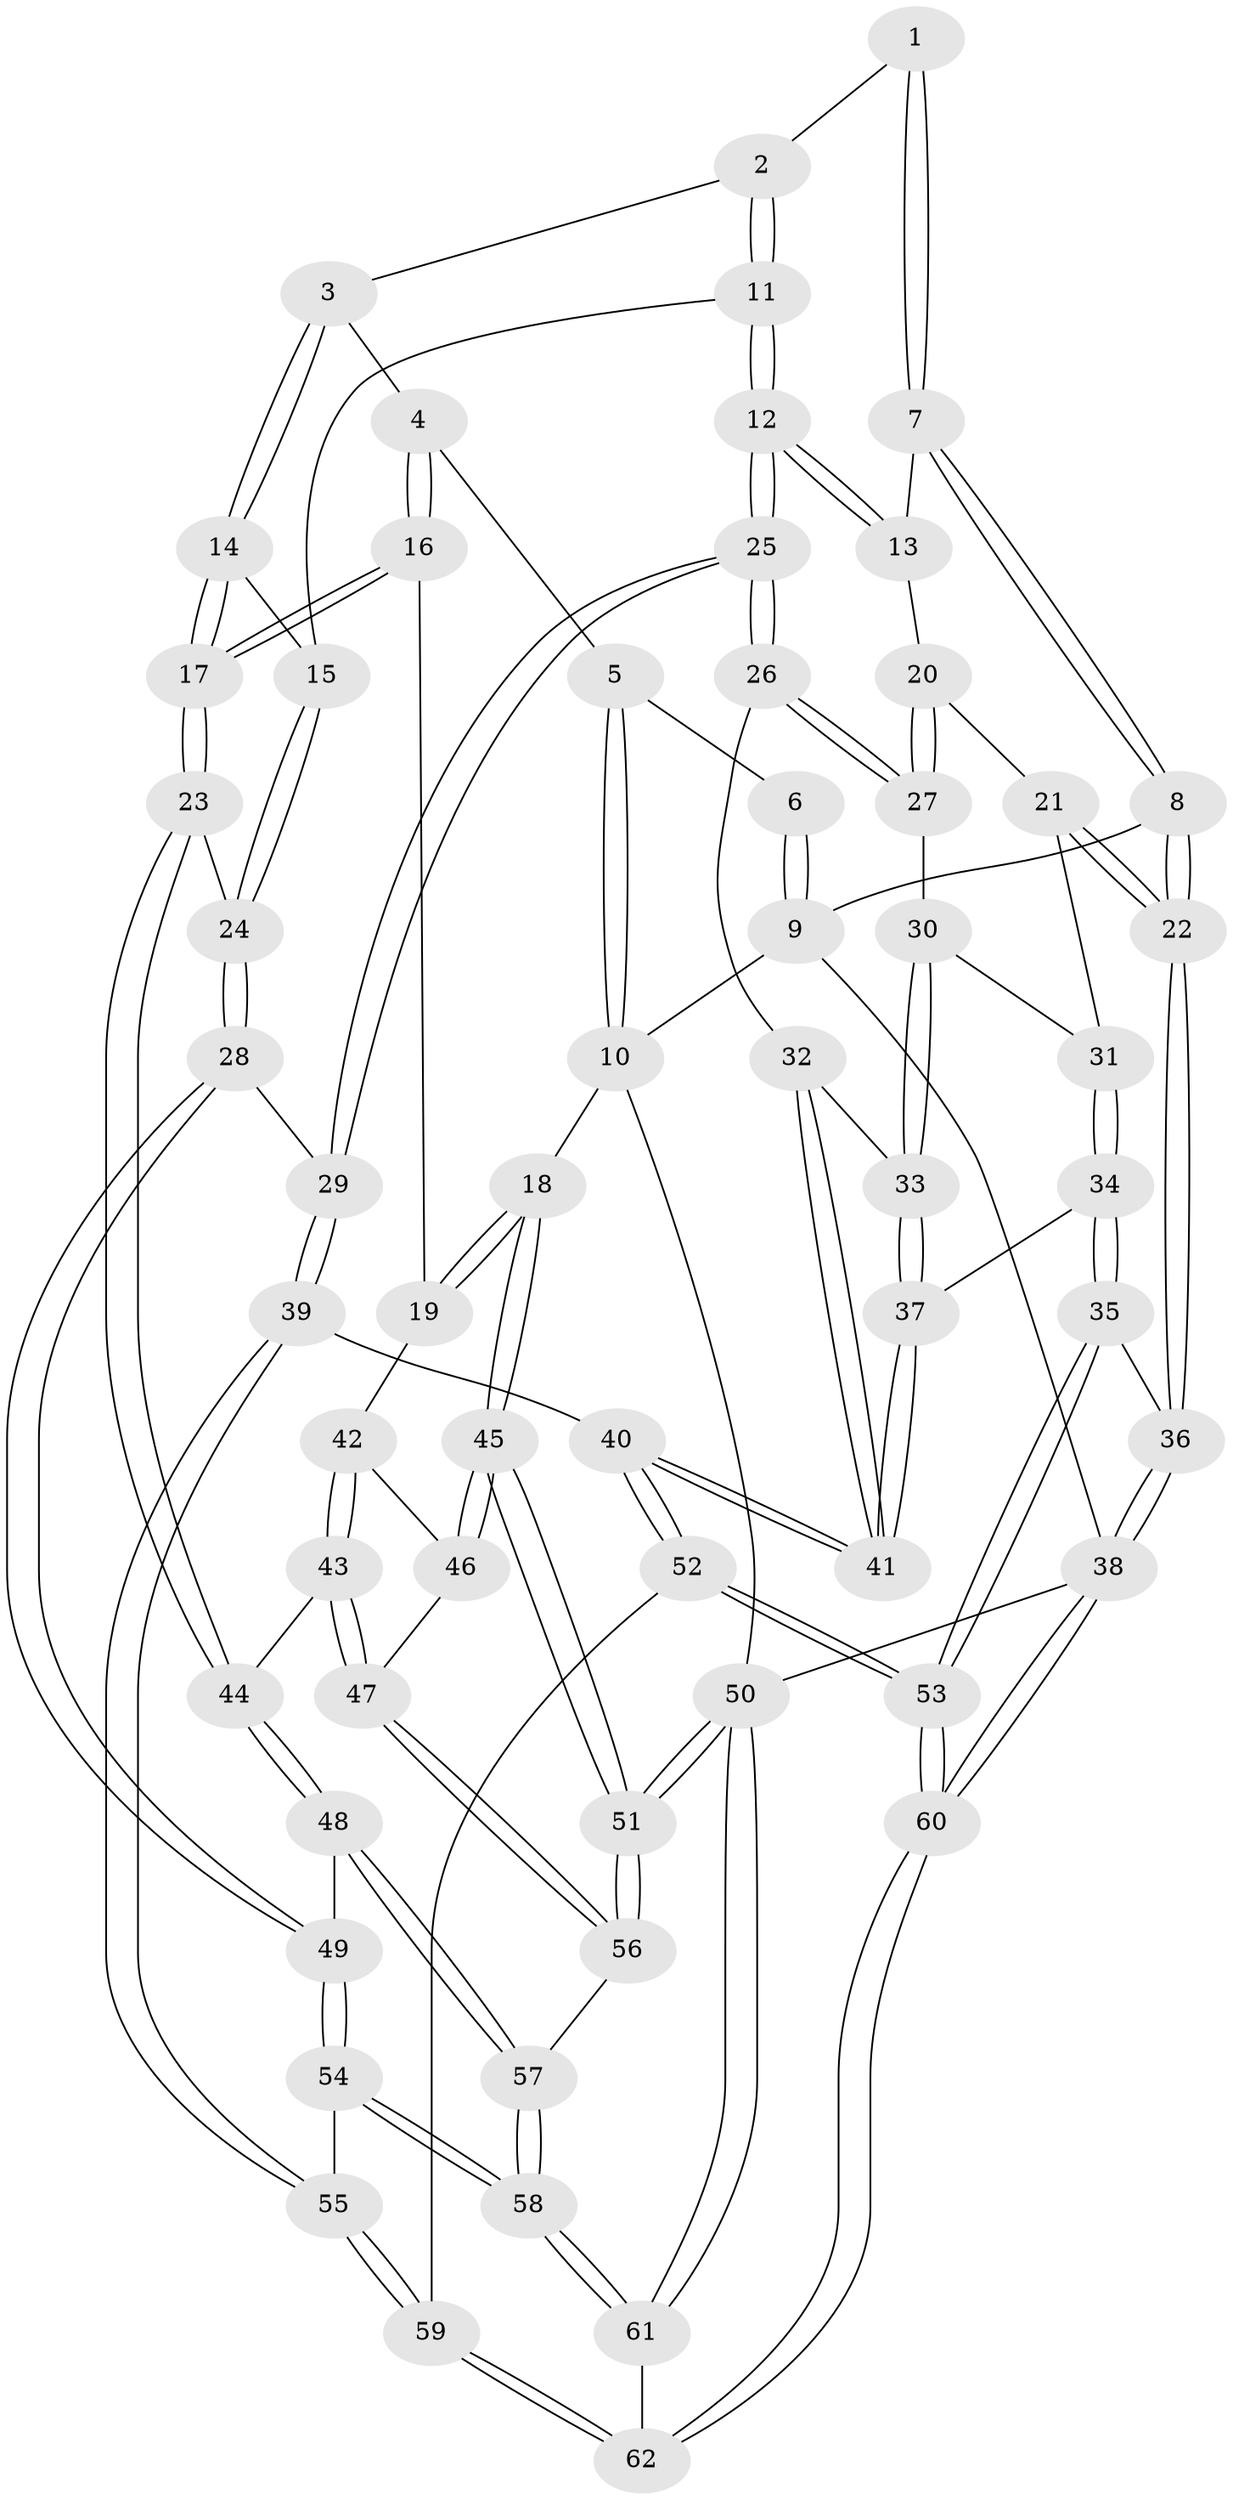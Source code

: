 // coarse degree distribution, {2: 0.0967741935483871, 3: 0.5483870967741935, 5: 0.03225806451612903, 4: 0.2903225806451613, 6: 0.03225806451612903}
// Generated by graph-tools (version 1.1) at 2025/54/03/04/25 22:54:13]
// undirected, 62 vertices, 152 edges
graph export_dot {
  node [color=gray90,style=filled];
  1 [pos="+0.3917044177499748+0.08684382143956305"];
  2 [pos="+0.4952208366758785+0.1409493509393735"];
  3 [pos="+0.7565730755102456+0.013155385525163123"];
  4 [pos="+0.7638461533964435+0.005670289529592973"];
  5 [pos="+0.8228242684257503+0"];
  6 [pos="+0.286847933542478+0"];
  7 [pos="+0.29873206316426576+0.18348487986305212"];
  8 [pos="+0+0"];
  9 [pos="+0+0"];
  10 [pos="+1+0"];
  11 [pos="+0.45398619956213976+0.26748363725409763"];
  12 [pos="+0.4455902342607171+0.2791967316805742"];
  13 [pos="+0.30679590148754016+0.21382681490110855"];
  14 [pos="+0.6843024017393421+0.1834961493294524"];
  15 [pos="+0.569628967639853+0.26113440549524286"];
  16 [pos="+0.8989768509861922+0.34667696700007766"];
  17 [pos="+0.6483195153573987+0.4285104708502067"];
  18 [pos="+1+0.3690809905169471"];
  19 [pos="+0.9323977627917+0.3707904185511905"];
  20 [pos="+0.2662656033748515+0.2723590049810891"];
  21 [pos="+0.045588251726951946+0.28936335345475983"];
  22 [pos="+0+0.172587084316111"];
  23 [pos="+0.6284758143399057+0.4494049049600753"];
  24 [pos="+0.6284137274829046+0.44942979810640143"];
  25 [pos="+0.45086239170643344+0.3965056193766167"];
  26 [pos="+0.3603525680241299+0.4112292945768463"];
  27 [pos="+0.29159383754369184+0.38886178097561275"];
  28 [pos="+0.6265116341432884+0.4504407443850293"];
  29 [pos="+0.5340500957294985+0.4683365640122274"];
  30 [pos="+0.29107362928573766+0.3890503200940443"];
  31 [pos="+0.13300414367467564+0.38245283144765446"];
  32 [pos="+0.33576717125125133+0.46659292857496104"];
  33 [pos="+0.20463044916470252+0.5253749396430428"];
  34 [pos="+0.15868136509789785+0.5327943049025513"];
  35 [pos="+0.10841611009231843+0.5715810137189101"];
  36 [pos="+0+0.5833501607011543"];
  37 [pos="+0.19571173369654504+0.5355865893568441"];
  38 [pos="+0+1"];
  39 [pos="+0.46910386875370746+0.6385438088593711"];
  40 [pos="+0.3431859955201917+0.6642170897576842"];
  41 [pos="+0.30545185525091106+0.607646974669701"];
  42 [pos="+0.9088154524274975+0.4477442573454454"];
  43 [pos="+0.8759243229050002+0.5134682143748077"];
  44 [pos="+0.801083107902103+0.5610385266665364"];
  45 [pos="+1+0.6450741588072259"];
  46 [pos="+0.9745418277085378+0.5466877698762487"];
  47 [pos="+0.9361732648621869+0.6096011323126818"];
  48 [pos="+0.7944326773448386+0.6460419677454838"];
  49 [pos="+0.6961844208802788+0.6903418155036056"];
  50 [pos="+1+1"];
  51 [pos="+1+0.8193249994543632"];
  52 [pos="+0.22260310297948735+0.8334201120453479"];
  53 [pos="+0.21850211517678922+0.8369970151919414"];
  54 [pos="+0.6729615768689969+0.7215273619848864"];
  55 [pos="+0.5325749292745782+0.7150943793990187"];
  56 [pos="+1+0.7857883840541107"];
  57 [pos="+0.9997881945158487+0.7861730621684578"];
  58 [pos="+0.7635942679348868+0.9138562220200553"];
  59 [pos="+0.5126742054786123+0.8349485702843451"];
  60 [pos="+0+1"];
  61 [pos="+0.639827427553025+1"];
  62 [pos="+0.607607716310177+1"];
  1 -- 2;
  1 -- 7;
  1 -- 7;
  2 -- 3;
  2 -- 11;
  2 -- 11;
  3 -- 4;
  3 -- 14;
  3 -- 14;
  4 -- 5;
  4 -- 16;
  4 -- 16;
  5 -- 6;
  5 -- 10;
  5 -- 10;
  6 -- 9;
  6 -- 9;
  7 -- 8;
  7 -- 8;
  7 -- 13;
  8 -- 9;
  8 -- 22;
  8 -- 22;
  9 -- 10;
  9 -- 38;
  10 -- 18;
  10 -- 50;
  11 -- 12;
  11 -- 12;
  11 -- 15;
  12 -- 13;
  12 -- 13;
  12 -- 25;
  12 -- 25;
  13 -- 20;
  14 -- 15;
  14 -- 17;
  14 -- 17;
  15 -- 24;
  15 -- 24;
  16 -- 17;
  16 -- 17;
  16 -- 19;
  17 -- 23;
  17 -- 23;
  18 -- 19;
  18 -- 19;
  18 -- 45;
  18 -- 45;
  19 -- 42;
  20 -- 21;
  20 -- 27;
  20 -- 27;
  21 -- 22;
  21 -- 22;
  21 -- 31;
  22 -- 36;
  22 -- 36;
  23 -- 24;
  23 -- 44;
  23 -- 44;
  24 -- 28;
  24 -- 28;
  25 -- 26;
  25 -- 26;
  25 -- 29;
  25 -- 29;
  26 -- 27;
  26 -- 27;
  26 -- 32;
  27 -- 30;
  28 -- 29;
  28 -- 49;
  28 -- 49;
  29 -- 39;
  29 -- 39;
  30 -- 31;
  30 -- 33;
  30 -- 33;
  31 -- 34;
  31 -- 34;
  32 -- 33;
  32 -- 41;
  32 -- 41;
  33 -- 37;
  33 -- 37;
  34 -- 35;
  34 -- 35;
  34 -- 37;
  35 -- 36;
  35 -- 53;
  35 -- 53;
  36 -- 38;
  36 -- 38;
  37 -- 41;
  37 -- 41;
  38 -- 60;
  38 -- 60;
  38 -- 50;
  39 -- 40;
  39 -- 55;
  39 -- 55;
  40 -- 41;
  40 -- 41;
  40 -- 52;
  40 -- 52;
  42 -- 43;
  42 -- 43;
  42 -- 46;
  43 -- 44;
  43 -- 47;
  43 -- 47;
  44 -- 48;
  44 -- 48;
  45 -- 46;
  45 -- 46;
  45 -- 51;
  45 -- 51;
  46 -- 47;
  47 -- 56;
  47 -- 56;
  48 -- 49;
  48 -- 57;
  48 -- 57;
  49 -- 54;
  49 -- 54;
  50 -- 51;
  50 -- 51;
  50 -- 61;
  50 -- 61;
  51 -- 56;
  51 -- 56;
  52 -- 53;
  52 -- 53;
  52 -- 59;
  53 -- 60;
  53 -- 60;
  54 -- 55;
  54 -- 58;
  54 -- 58;
  55 -- 59;
  55 -- 59;
  56 -- 57;
  57 -- 58;
  57 -- 58;
  58 -- 61;
  58 -- 61;
  59 -- 62;
  59 -- 62;
  60 -- 62;
  60 -- 62;
  61 -- 62;
}
